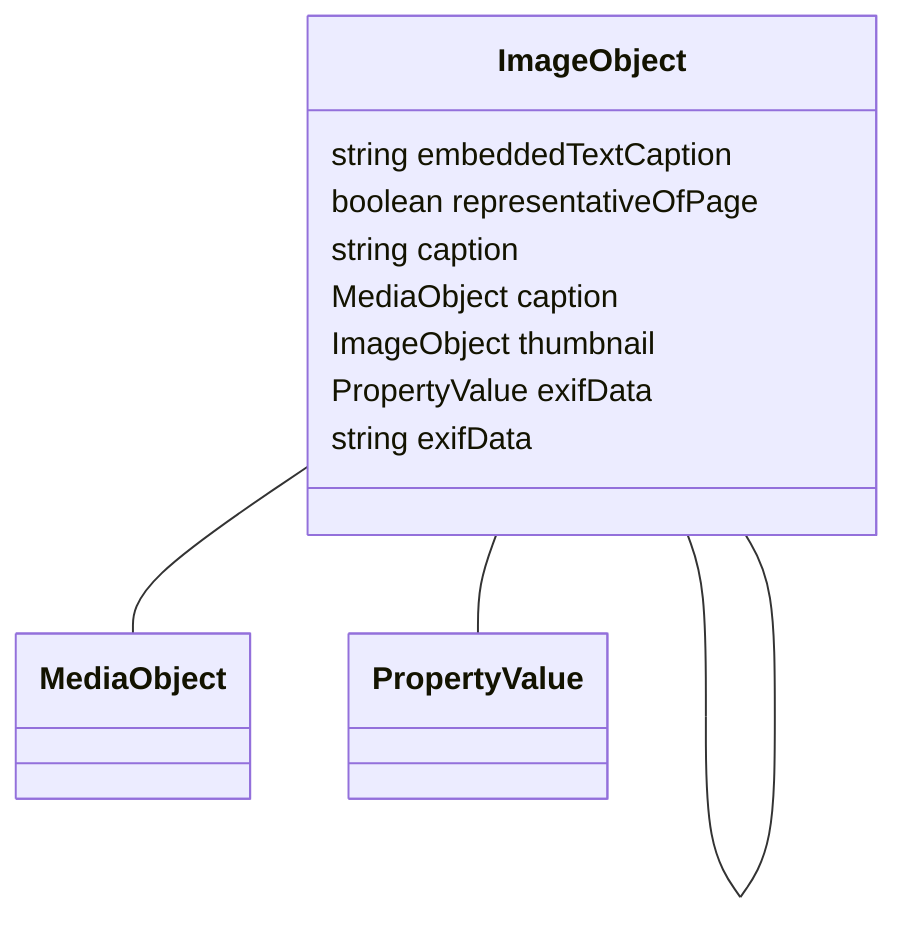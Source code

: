 classDiagram
  ImageObject -- MediaObject
  ImageObject -- ImageObject
  ImageObject -- PropertyValue


class ImageObject {

  string embeddedTextCaption
  boolean representativeOfPage
  string caption
  MediaObject caption
  ImageObject thumbnail
  PropertyValue exifData
  string exifData

 }